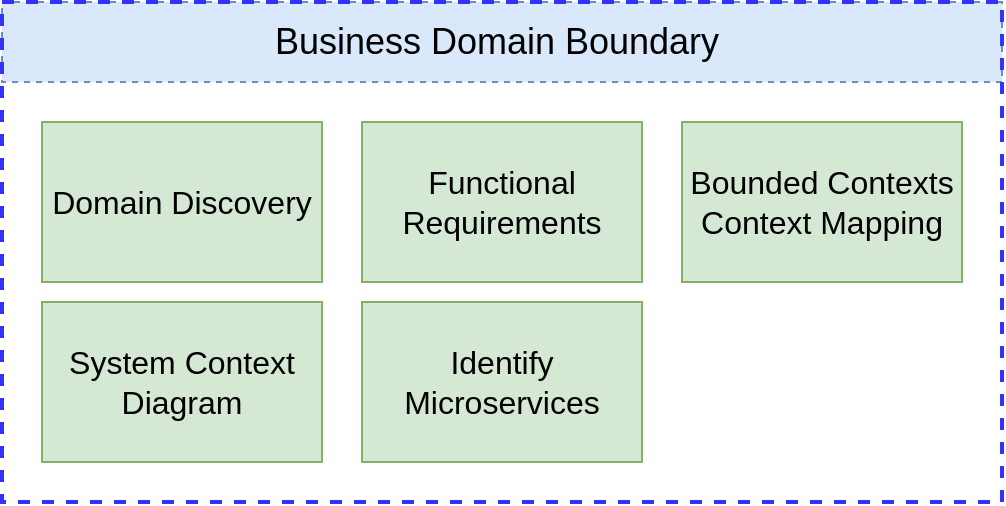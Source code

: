 <mxfile version="14.4.2" type="device"><diagram id="Oz1pxEKi8darIY-afutS" name="Página-1"><mxGraphModel dx="1038" dy="607" grid="1" gridSize="10" guides="1" tooltips="1" connect="1" arrows="1" fold="1" page="1" pageScale="1" pageWidth="827" pageHeight="1169" math="0" shadow="0"><root><mxCell id="0"/><mxCell id="1" parent="0"/><mxCell id="F41YS3nfuwHjWBvIlTRY-3" value="&lt;div&gt;&lt;font style=&quot;font-size: 18px&quot;&gt;Business Domain Boundary&amp;nbsp;&lt;/font&gt;&lt;/div&gt;" style="text;html=1;strokeColor=#6c8ebf;fillColor=#dae8fc;align=center;verticalAlign=middle;whiteSpace=wrap;rounded=0;dashed=1;" vertex="1" parent="1"><mxGeometry x="30" y="40" width="500" height="40" as="geometry"/></mxCell><mxCell id="F41YS3nfuwHjWBvIlTRY-1" value="" style="rounded=0;whiteSpace=wrap;html=1;dashed=1;fillColor=none;strokeColor=#3333FF;strokeWidth=2;" vertex="1" parent="1"><mxGeometry x="30" y="40" width="500" height="250" as="geometry"/></mxCell><mxCell id="v-x4CfVWVhVUCC3SoPK2-2" value="&lt;span style=&quot;font-size: 16px&quot;&gt;Domain Discovery&lt;/span&gt;" style="rounded=0;whiteSpace=wrap;html=1;fillColor=#d5e8d4;strokeColor=#82b366;" parent="1" vertex="1"><mxGeometry x="50" y="100" width="140" height="80" as="geometry"/></mxCell><mxCell id="v-x4CfVWVhVUCC3SoPK2-4" value="&lt;span style=&quot;font-size: 16px&quot;&gt;Functional Requirements&lt;/span&gt;" style="rounded=0;whiteSpace=wrap;html=1;fillColor=#d5e8d4;strokeColor=#82b366;" parent="1" vertex="1"><mxGeometry x="210" y="100" width="140" height="80" as="geometry"/></mxCell><mxCell id="v-x4CfVWVhVUCC3SoPK2-5" value="&lt;span style=&quot;font-size: 16px&quot;&gt;Bounded Contexts&lt;br&gt;Context Mapping&lt;/span&gt;" style="rounded=0;whiteSpace=wrap;html=1;fillColor=#d5e8d4;strokeColor=#82b366;" parent="1" vertex="1"><mxGeometry x="370" y="100" width="140" height="80" as="geometry"/></mxCell><mxCell id="v-x4CfVWVhVUCC3SoPK2-6" value="&lt;span style=&quot;font-size: 16px&quot;&gt;Identify Microservices&lt;/span&gt;" style="rounded=0;whiteSpace=wrap;html=1;fillColor=#d5e8d4;strokeColor=#82b366;" parent="1" vertex="1"><mxGeometry x="210" y="190" width="140" height="80" as="geometry"/></mxCell><mxCell id="v-x4CfVWVhVUCC3SoPK2-7" value="&lt;span style=&quot;font-size: 16px&quot;&gt;System Context Diagram&lt;/span&gt;" style="rounded=0;whiteSpace=wrap;html=1;fillColor=#d5e8d4;strokeColor=#82b366;" parent="1" vertex="1"><mxGeometry x="50" y="190" width="140" height="80" as="geometry"/></mxCell></root></mxGraphModel></diagram></mxfile>